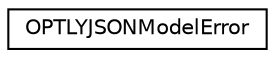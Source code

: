 digraph "Graphical Class Hierarchy"
{
  edge [fontname="Helvetica",fontsize="10",labelfontname="Helvetica",labelfontsize="10"];
  node [fontname="Helvetica",fontsize="10",shape=record];
  rankdir="LR";
  Node0 [label="OPTLYJSONModelError",height=0.2,width=0.4,color="black", fillcolor="white", style="filled",URL="$interface_o_p_t_l_y_j_s_o_n_model_error.html"];
}
